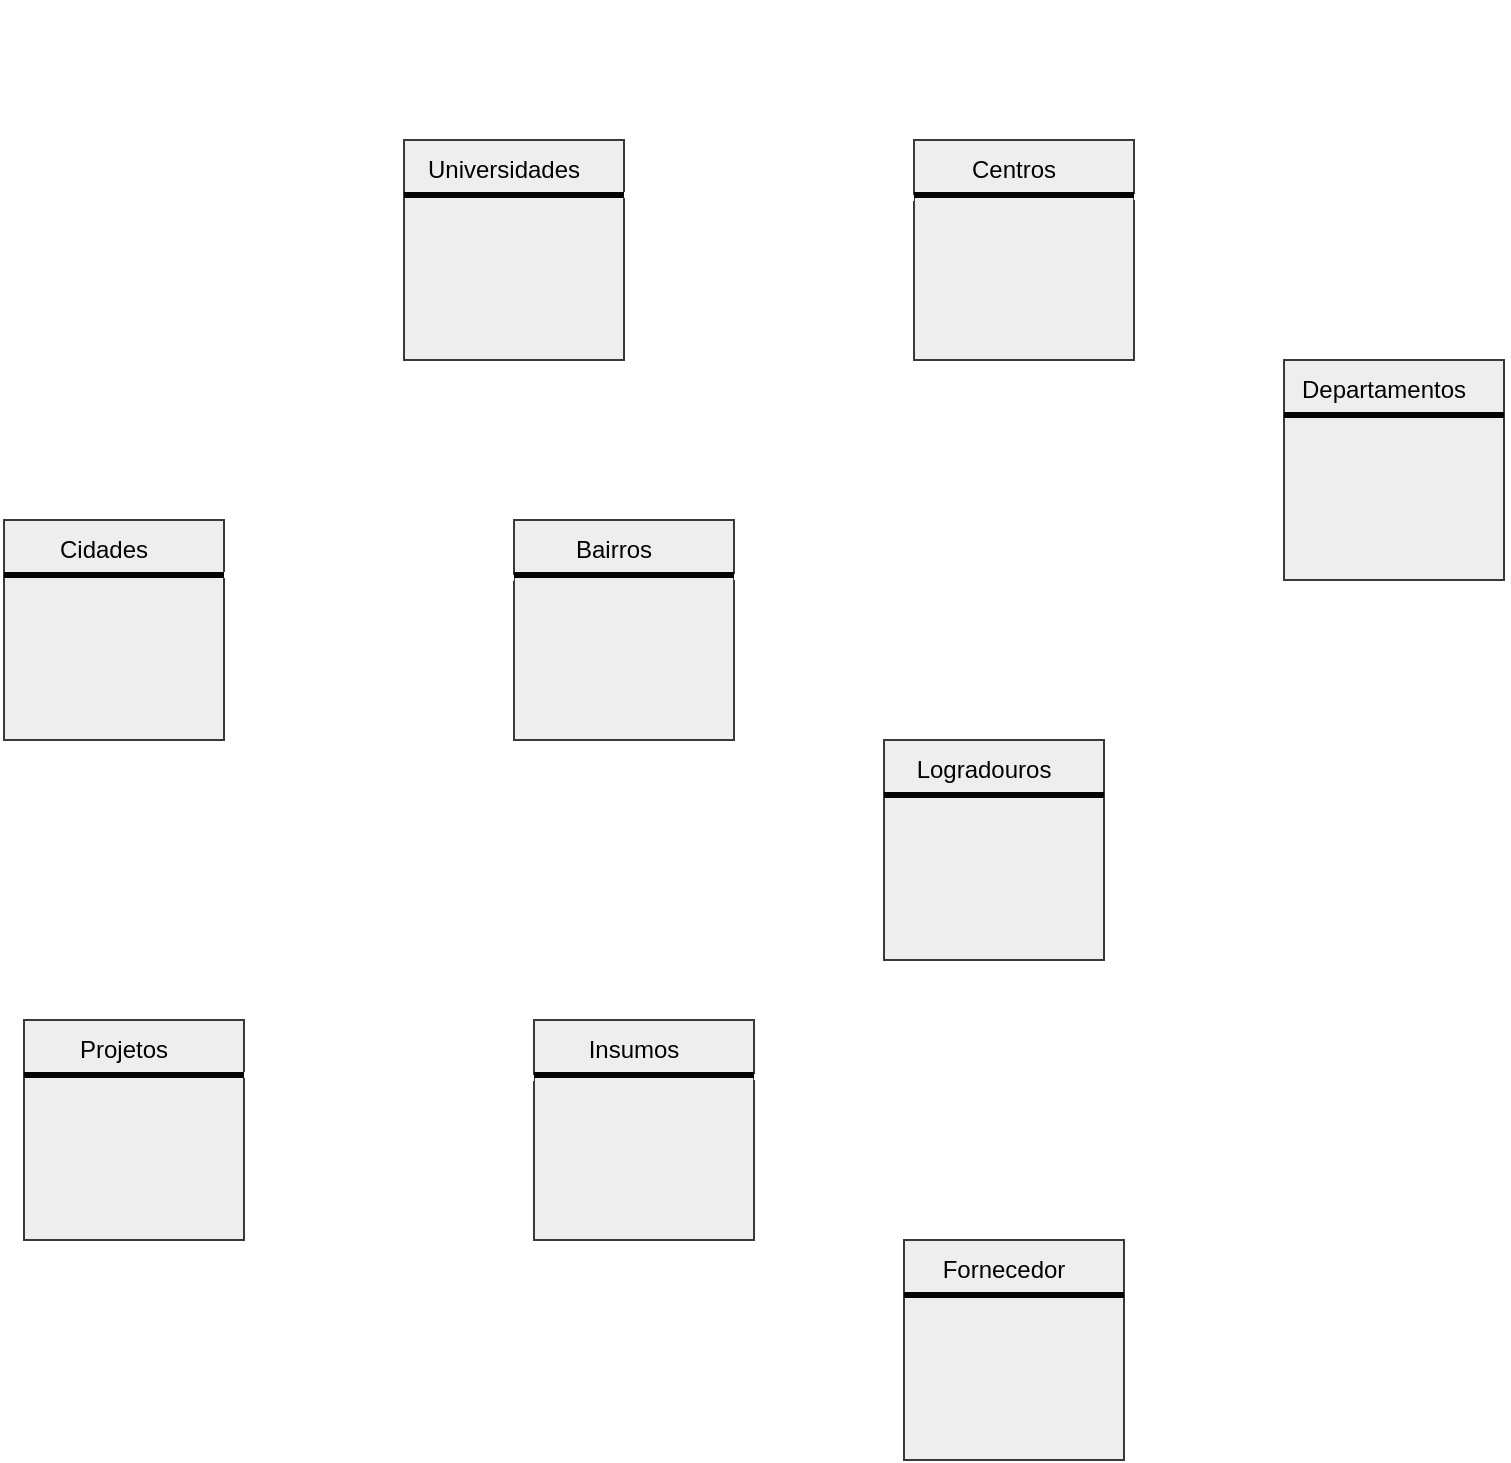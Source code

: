 <mxfile>
    <diagram id="S4UzvA6io1AyKnKRDdnZ" name="Page-1">
        <mxGraphModel dx="980" dy="547" grid="1" gridSize="10" guides="1" tooltips="1" connect="1" arrows="1" fold="1" page="1" pageScale="1" pageWidth="850" pageHeight="1100" math="0" shadow="0">
            <root>
                <mxCell id="0"/>
                <mxCell id="1" parent="0"/>
                <mxCell id="2" value="" style="whiteSpace=wrap;html=1;aspect=fixed;fillColor=#eeeeee;strokeColor=#36393d;" parent="1" vertex="1">
                    <mxGeometry x="230" y="170" width="110" height="110" as="geometry"/>
                </mxCell>
                <mxCell id="4" value="" style="endArrow=none;html=1;entryX=1;entryY=0.25;entryDx=0;entryDy=0;exitX=0;exitY=0.25;exitDx=0;exitDy=0;strokeWidth=3;strokeColor=#030303;" parent="1" source="2" target="2" edge="1">
                    <mxGeometry width="50" height="50" relative="1" as="geometry">
                        <mxPoint x="250" y="240" as="sourcePoint"/>
                        <mxPoint x="300" y="190" as="targetPoint"/>
                    </mxGeometry>
                </mxCell>
                <mxCell id="5" value="Universidades" style="text;html=1;strokeColor=none;fillColor=none;align=center;verticalAlign=middle;whiteSpace=wrap;rounded=0;fontColor=#030303;" parent="1" vertex="1">
                    <mxGeometry x="250" y="170" width="60" height="30" as="geometry"/>
                </mxCell>
                <mxCell id="8" value="&lt;h1&gt;&lt;font color=&quot;#ffffff&quot;&gt;UML&lt;/font&gt;&lt;/h1&gt;" style="text;html=1;strokeColor=none;fillColor=none;spacing=5;spacingTop=-20;whiteSpace=wrap;overflow=hidden;rounded=0;fontColor=#030303;" parent="1" vertex="1">
                    <mxGeometry x="230" y="110" width="60" height="40" as="geometry"/>
                </mxCell>
                <mxCell id="19" value="" style="whiteSpace=wrap;html=1;aspect=fixed;fillColor=#eeeeee;strokeColor=#36393d;" parent="1" vertex="1">
                    <mxGeometry x="485" y="170" width="110" height="110" as="geometry"/>
                </mxCell>
                <mxCell id="20" value="" style="endArrow=none;html=1;entryX=1;entryY=0.25;entryDx=0;entryDy=0;exitX=0;exitY=0.25;exitDx=0;exitDy=0;strokeWidth=3;strokeColor=#030303;" parent="1" source="19" target="19" edge="1">
                    <mxGeometry width="50" height="50" relative="1" as="geometry">
                        <mxPoint x="505" y="240" as="sourcePoint"/>
                        <mxPoint x="555" y="190" as="targetPoint"/>
                    </mxGeometry>
                </mxCell>
                <mxCell id="21" value="Centros" style="text;html=1;strokeColor=none;fillColor=none;align=center;verticalAlign=middle;whiteSpace=wrap;rounded=0;fontColor=#030303;" parent="1" vertex="1">
                    <mxGeometry x="505" y="170" width="60" height="30" as="geometry"/>
                </mxCell>
                <mxCell id="29" value="&lt;font color=&quot;#ffffff&quot;&gt;compostos&lt;/font&gt;" style="text;html=1;strokeColor=none;fillColor=none;align=center;verticalAlign=middle;whiteSpace=wrap;rounded=0;fontColor=#030303;" parent="1" vertex="1">
                    <mxGeometry x="375" y="170" width="60" height="30" as="geometry"/>
                </mxCell>
                <mxCell id="30" value="" style="endArrow=none;html=1;exitX=1;exitY=0.25;exitDx=0;exitDy=0;strokeWidth=3;strokeColor=#FFFFFF;" parent="1" source="2" edge="1">
                    <mxGeometry width="50" height="50" relative="1" as="geometry">
                        <mxPoint x="360" y="199" as="sourcePoint"/>
                        <mxPoint x="485" y="199" as="targetPoint"/>
                    </mxGeometry>
                </mxCell>
                <mxCell id="31" value="" style="whiteSpace=wrap;html=1;aspect=fixed;fillColor=#eeeeee;strokeColor=#36393d;" vertex="1" parent="1">
                    <mxGeometry x="670" y="280" width="110" height="110" as="geometry"/>
                </mxCell>
                <mxCell id="32" value="" style="endArrow=none;html=1;entryX=1;entryY=0.25;entryDx=0;entryDy=0;exitX=0;exitY=0.25;exitDx=0;exitDy=0;strokeWidth=3;strokeColor=#030303;" edge="1" parent="1" source="31" target="31">
                    <mxGeometry width="50" height="50" relative="1" as="geometry">
                        <mxPoint x="690" y="350" as="sourcePoint"/>
                        <mxPoint x="740" y="300" as="targetPoint"/>
                    </mxGeometry>
                </mxCell>
                <mxCell id="33" value="Departamentos" style="text;html=1;strokeColor=none;fillColor=none;align=center;verticalAlign=middle;whiteSpace=wrap;rounded=0;fontColor=#030303;" vertex="1" parent="1">
                    <mxGeometry x="690" y="280" width="60" height="30" as="geometry"/>
                </mxCell>
                <mxCell id="34" value="&lt;font color=&quot;#ffffff&quot;&gt;1..*&lt;/font&gt;" style="text;html=1;strokeColor=none;fillColor=none;align=center;verticalAlign=middle;whiteSpace=wrap;rounded=0;fontColor=#030303;" vertex="1" parent="1">
                    <mxGeometry x="435" y="200" width="60" height="30" as="geometry"/>
                </mxCell>
                <mxCell id="35" value="&lt;font color=&quot;#ffffff&quot;&gt;1..*&lt;/font&gt;" style="text;html=1;strokeColor=none;fillColor=none;align=center;verticalAlign=middle;whiteSpace=wrap;rounded=0;fontColor=#030303;" vertex="1" parent="1">
                    <mxGeometry x="670" y="250" width="60" height="30" as="geometry"/>
                </mxCell>
                <mxCell id="36" value="" style="endArrow=none;html=1;exitX=1;exitY=0.25;exitDx=0;exitDy=0;strokeWidth=3;strokeColor=#FFFFFF;" edge="1" parent="1">
                    <mxGeometry width="50" height="50" relative="1" as="geometry">
                        <mxPoint x="595" y="198.5" as="sourcePoint"/>
                        <mxPoint x="710" y="200" as="targetPoint"/>
                    </mxGeometry>
                </mxCell>
                <mxCell id="37" value="" style="endArrow=none;html=1;strokeWidth=3;strokeColor=#FFFFFF;" edge="1" parent="1">
                    <mxGeometry width="50" height="50" relative="1" as="geometry">
                        <mxPoint x="710" y="200" as="sourcePoint"/>
                        <mxPoint x="720" y="270" as="targetPoint"/>
                    </mxGeometry>
                </mxCell>
                <mxCell id="38" value="&lt;font color=&quot;#ffffff&quot;&gt;1..1&lt;/font&gt;" style="text;html=1;strokeColor=none;fillColor=none;align=center;verticalAlign=middle;whiteSpace=wrap;rounded=0;fontColor=#030303;" vertex="1" parent="1">
                    <mxGeometry x="330" y="200" width="60" height="30" as="geometry"/>
                </mxCell>
                <mxCell id="39" value="&lt;font color=&quot;#ffffff&quot;&gt;1..1&lt;/font&gt;" style="text;html=1;strokeColor=none;fillColor=none;align=center;verticalAlign=middle;whiteSpace=wrap;rounded=0;fontColor=#030303;" vertex="1" parent="1">
                    <mxGeometry x="595" y="200" width="60" height="30" as="geometry"/>
                </mxCell>
                <mxCell id="40" value="&lt;font color=&quot;#ffffff&quot;&gt;compostos&lt;/font&gt;" style="text;html=1;strokeColor=none;fillColor=none;align=center;verticalAlign=middle;whiteSpace=wrap;rounded=0;fontColor=#030303;" vertex="1" parent="1">
                    <mxGeometry x="670" y="170" width="60" height="30" as="geometry"/>
                </mxCell>
                <mxCell id="41" value="" style="whiteSpace=wrap;html=1;aspect=fixed;fillColor=#eeeeee;strokeColor=#36393d;" vertex="1" parent="1">
                    <mxGeometry x="30" y="360" width="110" height="110" as="geometry"/>
                </mxCell>
                <mxCell id="42" value="" style="endArrow=none;html=1;entryX=1;entryY=0.25;entryDx=0;entryDy=0;exitX=0;exitY=0.25;exitDx=0;exitDy=0;strokeWidth=3;strokeColor=#030303;" edge="1" parent="1" source="41" target="41">
                    <mxGeometry width="50" height="50" relative="1" as="geometry">
                        <mxPoint x="50" y="430" as="sourcePoint"/>
                        <mxPoint x="100" y="380" as="targetPoint"/>
                    </mxGeometry>
                </mxCell>
                <mxCell id="43" value="Cidades" style="text;html=1;strokeColor=none;fillColor=none;align=center;verticalAlign=middle;whiteSpace=wrap;rounded=0;fontColor=#030303;" vertex="1" parent="1">
                    <mxGeometry x="50" y="360" width="60" height="30" as="geometry"/>
                </mxCell>
                <mxCell id="44" value="" style="whiteSpace=wrap;html=1;aspect=fixed;fillColor=#eeeeee;strokeColor=#36393d;" vertex="1" parent="1">
                    <mxGeometry x="285" y="360" width="110" height="110" as="geometry"/>
                </mxCell>
                <mxCell id="45" value="" style="endArrow=none;html=1;entryX=1;entryY=0.25;entryDx=0;entryDy=0;exitX=0;exitY=0.25;exitDx=0;exitDy=0;strokeWidth=3;strokeColor=#030303;" edge="1" parent="1" source="44" target="44">
                    <mxGeometry width="50" height="50" relative="1" as="geometry">
                        <mxPoint x="305" y="430" as="sourcePoint"/>
                        <mxPoint x="355" y="380" as="targetPoint"/>
                    </mxGeometry>
                </mxCell>
                <mxCell id="46" value="Bairros" style="text;html=1;strokeColor=none;fillColor=none;align=center;verticalAlign=middle;whiteSpace=wrap;rounded=0;fontColor=#030303;" vertex="1" parent="1">
                    <mxGeometry x="305" y="360" width="60" height="30" as="geometry"/>
                </mxCell>
                <mxCell id="47" value="&lt;font color=&quot;#ffffff&quot;&gt;compostas&lt;/font&gt;" style="text;html=1;strokeColor=none;fillColor=none;align=center;verticalAlign=middle;whiteSpace=wrap;rounded=0;fontColor=#030303;" vertex="1" parent="1">
                    <mxGeometry x="175" y="360" width="60" height="30" as="geometry"/>
                </mxCell>
                <mxCell id="48" value="" style="endArrow=none;html=1;exitX=1;exitY=0.25;exitDx=0;exitDy=0;strokeWidth=3;strokeColor=#FFFFFF;" edge="1" parent="1" source="41">
                    <mxGeometry width="50" height="50" relative="1" as="geometry">
                        <mxPoint x="160" y="389" as="sourcePoint"/>
                        <mxPoint x="285" y="389" as="targetPoint"/>
                    </mxGeometry>
                </mxCell>
                <mxCell id="49" value="" style="whiteSpace=wrap;html=1;aspect=fixed;fillColor=#eeeeee;strokeColor=#36393d;" vertex="1" parent="1">
                    <mxGeometry x="470" y="470" width="110" height="110" as="geometry"/>
                </mxCell>
                <mxCell id="50" value="" style="endArrow=none;html=1;entryX=1;entryY=0.25;entryDx=0;entryDy=0;exitX=0;exitY=0.25;exitDx=0;exitDy=0;strokeWidth=3;strokeColor=#030303;" edge="1" parent="1" source="49" target="49">
                    <mxGeometry width="50" height="50" relative="1" as="geometry">
                        <mxPoint x="490" y="540" as="sourcePoint"/>
                        <mxPoint x="540" y="490" as="targetPoint"/>
                    </mxGeometry>
                </mxCell>
                <mxCell id="51" value="Logradouros" style="text;html=1;strokeColor=none;fillColor=none;align=center;verticalAlign=middle;whiteSpace=wrap;rounded=0;fontColor=#030303;" vertex="1" parent="1">
                    <mxGeometry x="490" y="470" width="60" height="30" as="geometry"/>
                </mxCell>
                <mxCell id="52" value="&lt;font color=&quot;#ffffff&quot;&gt;1..*&lt;/font&gt;" style="text;html=1;strokeColor=none;fillColor=none;align=center;verticalAlign=middle;whiteSpace=wrap;rounded=0;fontColor=#030303;" vertex="1" parent="1">
                    <mxGeometry x="235" y="390" width="60" height="30" as="geometry"/>
                </mxCell>
                <mxCell id="53" value="&lt;font color=&quot;#ffffff&quot;&gt;1..*&lt;/font&gt;" style="text;html=1;strokeColor=none;fillColor=none;align=center;verticalAlign=middle;whiteSpace=wrap;rounded=0;fontColor=#030303;" vertex="1" parent="1">
                    <mxGeometry x="470" y="440" width="60" height="30" as="geometry"/>
                </mxCell>
                <mxCell id="54" value="" style="endArrow=none;html=1;exitX=1;exitY=0.25;exitDx=0;exitDy=0;strokeWidth=3;strokeColor=#FFFFFF;" edge="1" parent="1">
                    <mxGeometry width="50" height="50" relative="1" as="geometry">
                        <mxPoint x="395" y="388.5" as="sourcePoint"/>
                        <mxPoint x="510" y="390" as="targetPoint"/>
                    </mxGeometry>
                </mxCell>
                <mxCell id="55" value="" style="endArrow=none;html=1;strokeWidth=3;strokeColor=#FFFFFF;" edge="1" parent="1">
                    <mxGeometry width="50" height="50" relative="1" as="geometry">
                        <mxPoint x="510" y="390" as="sourcePoint"/>
                        <mxPoint x="520" y="460" as="targetPoint"/>
                    </mxGeometry>
                </mxCell>
                <mxCell id="56" value="&lt;font color=&quot;#ffffff&quot;&gt;1..1&lt;/font&gt;" style="text;html=1;strokeColor=none;fillColor=none;align=center;verticalAlign=middle;whiteSpace=wrap;rounded=0;fontColor=#030303;" vertex="1" parent="1">
                    <mxGeometry x="130" y="390" width="60" height="30" as="geometry"/>
                </mxCell>
                <mxCell id="57" value="&lt;font color=&quot;#ffffff&quot;&gt;1..*&lt;/font&gt;" style="text;html=1;strokeColor=none;fillColor=none;align=center;verticalAlign=middle;whiteSpace=wrap;rounded=0;fontColor=#030303;" vertex="1" parent="1">
                    <mxGeometry x="395" y="390" width="60" height="30" as="geometry"/>
                </mxCell>
                <mxCell id="58" value="&lt;font color=&quot;#ffffff&quot;&gt;compostos&lt;/font&gt;" style="text;html=1;strokeColor=none;fillColor=none;align=center;verticalAlign=middle;whiteSpace=wrap;rounded=0;fontColor=#030303;" vertex="1" parent="1">
                    <mxGeometry x="470" y="360" width="60" height="30" as="geometry"/>
                </mxCell>
                <mxCell id="59" value="" style="whiteSpace=wrap;html=1;aspect=fixed;fillColor=#eeeeee;strokeColor=#36393d;" vertex="1" parent="1">
                    <mxGeometry x="40" y="610" width="110" height="110" as="geometry"/>
                </mxCell>
                <mxCell id="60" value="" style="endArrow=none;html=1;entryX=1;entryY=0.25;entryDx=0;entryDy=0;exitX=0;exitY=0.25;exitDx=0;exitDy=0;strokeWidth=3;strokeColor=#030303;" edge="1" parent="1" source="59" target="59">
                    <mxGeometry width="50" height="50" relative="1" as="geometry">
                        <mxPoint x="60" y="680" as="sourcePoint"/>
                        <mxPoint x="110" y="630" as="targetPoint"/>
                    </mxGeometry>
                </mxCell>
                <mxCell id="61" value="Projetos" style="text;html=1;strokeColor=none;fillColor=none;align=center;verticalAlign=middle;whiteSpace=wrap;rounded=0;fontColor=#030303;" vertex="1" parent="1">
                    <mxGeometry x="60" y="610" width="60" height="30" as="geometry"/>
                </mxCell>
                <mxCell id="62" value="" style="whiteSpace=wrap;html=1;aspect=fixed;fillColor=#eeeeee;strokeColor=#36393d;" vertex="1" parent="1">
                    <mxGeometry x="295" y="610" width="110" height="110" as="geometry"/>
                </mxCell>
                <mxCell id="63" value="" style="endArrow=none;html=1;entryX=1;entryY=0.25;entryDx=0;entryDy=0;exitX=0;exitY=0.25;exitDx=0;exitDy=0;strokeWidth=3;strokeColor=#030303;" edge="1" parent="1" source="62" target="62">
                    <mxGeometry width="50" height="50" relative="1" as="geometry">
                        <mxPoint x="315" y="680" as="sourcePoint"/>
                        <mxPoint x="365" y="630" as="targetPoint"/>
                    </mxGeometry>
                </mxCell>
                <mxCell id="64" value="Insumos" style="text;html=1;strokeColor=none;fillColor=none;align=center;verticalAlign=middle;whiteSpace=wrap;rounded=0;fontColor=#030303;" vertex="1" parent="1">
                    <mxGeometry x="315" y="610" width="60" height="30" as="geometry"/>
                </mxCell>
                <mxCell id="65" value="&lt;font color=&quot;#ffffff&quot;&gt;utilizam&lt;/font&gt;" style="text;html=1;strokeColor=none;fillColor=none;align=center;verticalAlign=middle;whiteSpace=wrap;rounded=0;fontColor=#030303;" vertex="1" parent="1">
                    <mxGeometry x="185" y="610" width="60" height="30" as="geometry"/>
                </mxCell>
                <mxCell id="66" value="" style="endArrow=none;html=1;exitX=1;exitY=0.25;exitDx=0;exitDy=0;strokeWidth=3;strokeColor=#FFFFFF;" edge="1" parent="1" source="59">
                    <mxGeometry width="50" height="50" relative="1" as="geometry">
                        <mxPoint x="170" y="639" as="sourcePoint"/>
                        <mxPoint x="295" y="639" as="targetPoint"/>
                    </mxGeometry>
                </mxCell>
                <mxCell id="67" value="" style="whiteSpace=wrap;html=1;aspect=fixed;fillColor=#eeeeee;strokeColor=#36393d;" vertex="1" parent="1">
                    <mxGeometry x="480" y="720" width="110" height="110" as="geometry"/>
                </mxCell>
                <mxCell id="68" value="" style="endArrow=none;html=1;entryX=1;entryY=0.25;entryDx=0;entryDy=0;exitX=0;exitY=0.25;exitDx=0;exitDy=0;strokeWidth=3;strokeColor=#030303;" edge="1" parent="1" source="67" target="67">
                    <mxGeometry width="50" height="50" relative="1" as="geometry">
                        <mxPoint x="500" y="790" as="sourcePoint"/>
                        <mxPoint x="550" y="740" as="targetPoint"/>
                    </mxGeometry>
                </mxCell>
                <mxCell id="69" value="Fornecedor" style="text;html=1;strokeColor=none;fillColor=none;align=center;verticalAlign=middle;whiteSpace=wrap;rounded=0;fontColor=#030303;" vertex="1" parent="1">
                    <mxGeometry x="500" y="720" width="60" height="30" as="geometry"/>
                </mxCell>
                <mxCell id="70" value="&lt;font color=&quot;#ffffff&quot;&gt;0..*&lt;/font&gt;" style="text;html=1;strokeColor=none;fillColor=none;align=center;verticalAlign=middle;whiteSpace=wrap;rounded=0;fontColor=#030303;" vertex="1" parent="1">
                    <mxGeometry x="245" y="640" width="60" height="30" as="geometry"/>
                </mxCell>
                <mxCell id="71" value="&lt;font color=&quot;#ffffff&quot;&gt;1..*&lt;/font&gt;" style="text;html=1;strokeColor=none;fillColor=none;align=center;verticalAlign=middle;whiteSpace=wrap;rounded=0;fontColor=#030303;" vertex="1" parent="1">
                    <mxGeometry x="480" y="690" width="60" height="30" as="geometry"/>
                </mxCell>
                <mxCell id="72" value="" style="endArrow=none;html=1;exitX=1;exitY=0.25;exitDx=0;exitDy=0;strokeWidth=3;strokeColor=#FFFFFF;" edge="1" parent="1">
                    <mxGeometry width="50" height="50" relative="1" as="geometry">
                        <mxPoint x="405" y="638.5" as="sourcePoint"/>
                        <mxPoint x="520" y="640" as="targetPoint"/>
                    </mxGeometry>
                </mxCell>
                <mxCell id="73" value="" style="endArrow=none;html=1;strokeWidth=3;strokeColor=#FFFFFF;" edge="1" parent="1">
                    <mxGeometry width="50" height="50" relative="1" as="geometry">
                        <mxPoint x="520" y="640" as="sourcePoint"/>
                        <mxPoint x="530" y="710" as="targetPoint"/>
                    </mxGeometry>
                </mxCell>
                <mxCell id="74" value="&lt;font color=&quot;#ffffff&quot;&gt;0..*&lt;/font&gt;" style="text;html=1;strokeColor=none;fillColor=none;align=center;verticalAlign=middle;whiteSpace=wrap;rounded=0;fontColor=#030303;" vertex="1" parent="1">
                    <mxGeometry x="140" y="640" width="60" height="30" as="geometry"/>
                </mxCell>
                <mxCell id="75" value="&lt;font color=&quot;#ffffff&quot;&gt;0..*&lt;/font&gt;" style="text;html=1;strokeColor=none;fillColor=none;align=center;verticalAlign=middle;whiteSpace=wrap;rounded=0;fontColor=#030303;" vertex="1" parent="1">
                    <mxGeometry x="405" y="640" width="60" height="30" as="geometry"/>
                </mxCell>
                <mxCell id="76" value="&lt;font color=&quot;#ffffff&quot;&gt;fornecido&lt;/font&gt;" style="text;html=1;strokeColor=none;fillColor=none;align=center;verticalAlign=middle;whiteSpace=wrap;rounded=0;fontColor=#030303;" vertex="1" parent="1">
                    <mxGeometry x="480" y="610" width="60" height="30" as="geometry"/>
                </mxCell>
            </root>
        </mxGraphModel>
    </diagram>
</mxfile>
